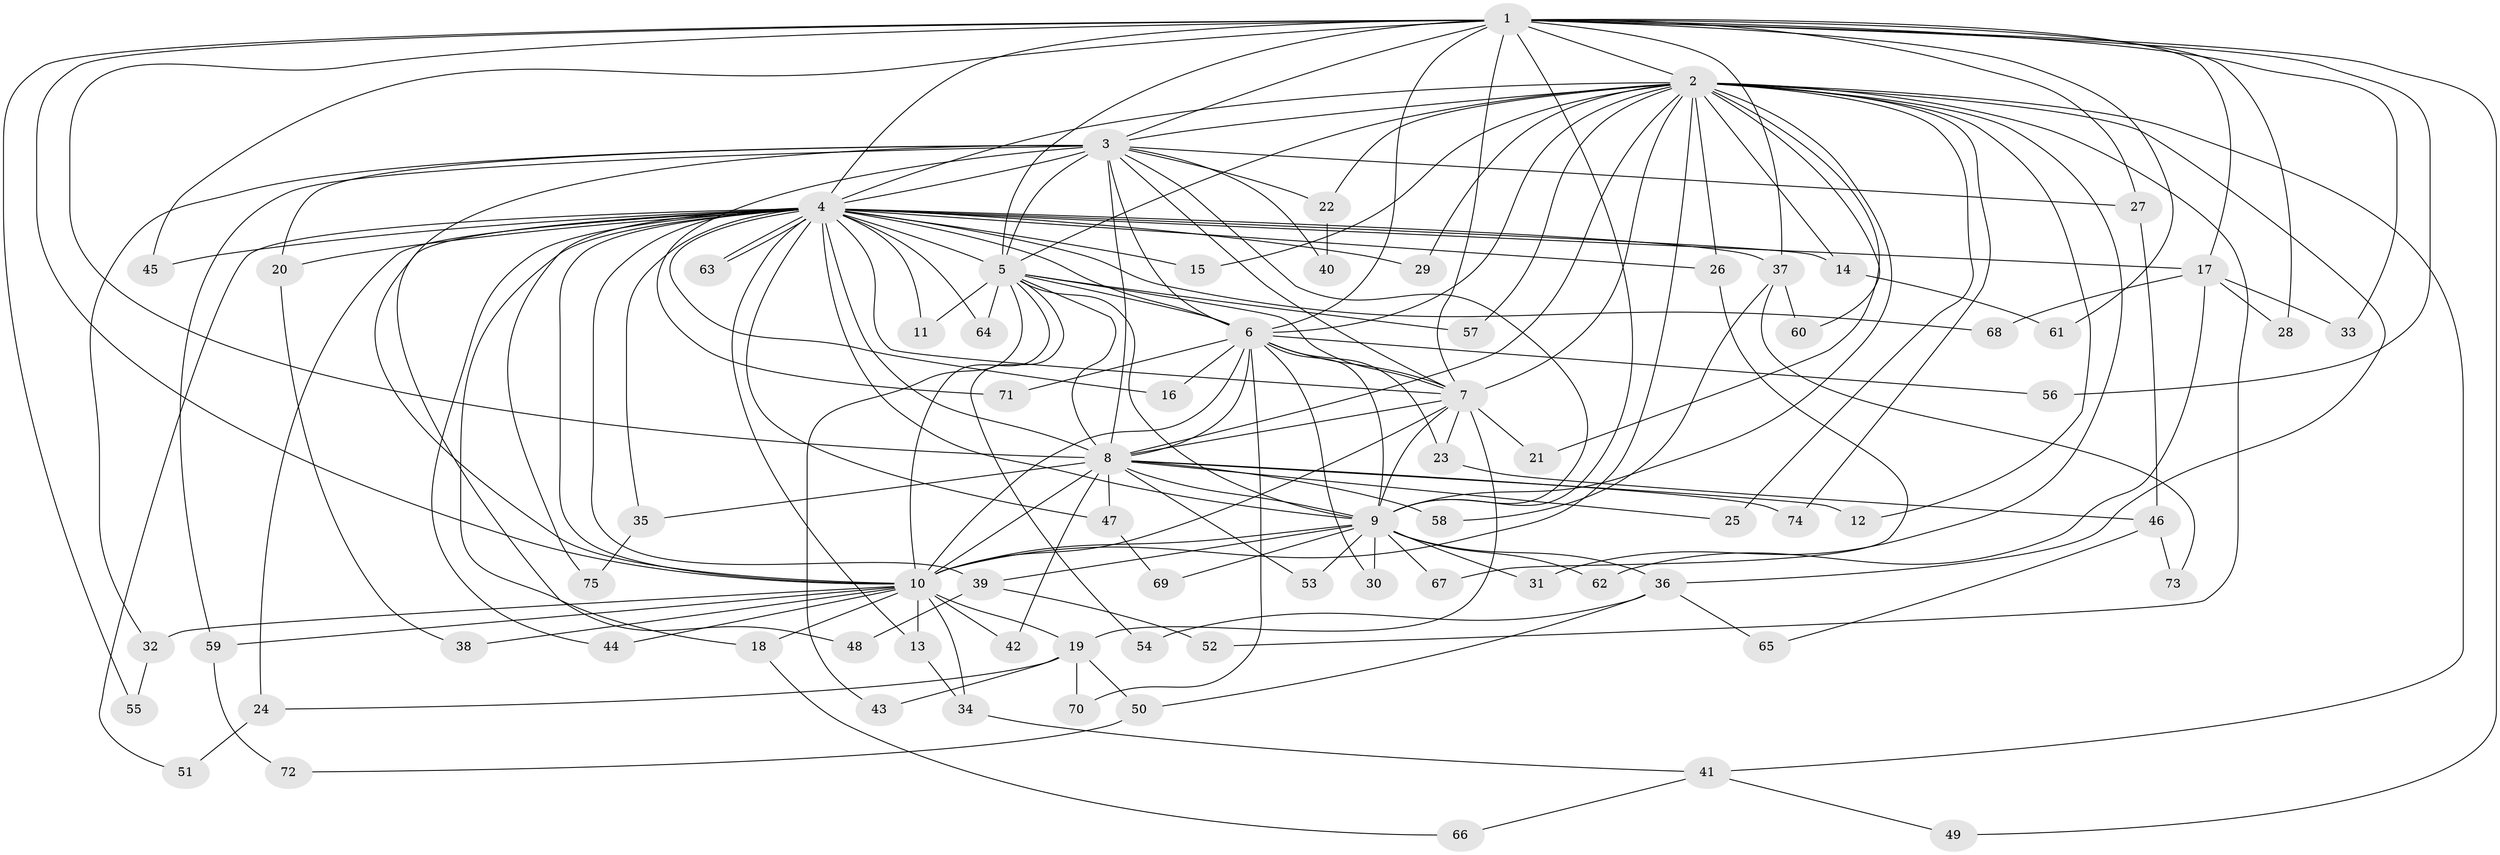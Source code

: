 // coarse degree distribution, {11: 0.13043478260869565, 16: 0.08695652173913043, 9: 0.08695652173913043, 12: 0.043478260869565216, 14: 0.043478260869565216, 4: 0.17391304347826086, 3: 0.17391304347826086, 5: 0.043478260869565216, 6: 0.13043478260869565, 2: 0.08695652173913043}
// Generated by graph-tools (version 1.1) at 2025/49/03/04/25 22:49:25]
// undirected, 75 vertices, 175 edges
graph export_dot {
  node [color=gray90,style=filled];
  1;
  2;
  3;
  4;
  5;
  6;
  7;
  8;
  9;
  10;
  11;
  12;
  13;
  14;
  15;
  16;
  17;
  18;
  19;
  20;
  21;
  22;
  23;
  24;
  25;
  26;
  27;
  28;
  29;
  30;
  31;
  32;
  33;
  34;
  35;
  36;
  37;
  38;
  39;
  40;
  41;
  42;
  43;
  44;
  45;
  46;
  47;
  48;
  49;
  50;
  51;
  52;
  53;
  54;
  55;
  56;
  57;
  58;
  59;
  60;
  61;
  62;
  63;
  64;
  65;
  66;
  67;
  68;
  69;
  70;
  71;
  72;
  73;
  74;
  75;
  1 -- 2;
  1 -- 3;
  1 -- 4;
  1 -- 5;
  1 -- 6;
  1 -- 7;
  1 -- 8;
  1 -- 9;
  1 -- 10;
  1 -- 17;
  1 -- 27;
  1 -- 28;
  1 -- 33;
  1 -- 37;
  1 -- 45;
  1 -- 49;
  1 -- 55;
  1 -- 56;
  1 -- 61;
  2 -- 3;
  2 -- 4;
  2 -- 5;
  2 -- 6;
  2 -- 7;
  2 -- 8;
  2 -- 9;
  2 -- 10;
  2 -- 12;
  2 -- 14;
  2 -- 15;
  2 -- 21;
  2 -- 22;
  2 -- 25;
  2 -- 26;
  2 -- 29;
  2 -- 31;
  2 -- 36;
  2 -- 41;
  2 -- 52;
  2 -- 57;
  2 -- 60;
  2 -- 74;
  3 -- 4;
  3 -- 5;
  3 -- 6;
  3 -- 7;
  3 -- 8;
  3 -- 9;
  3 -- 10;
  3 -- 20;
  3 -- 22;
  3 -- 27;
  3 -- 32;
  3 -- 40;
  3 -- 59;
  3 -- 71;
  4 -- 5;
  4 -- 6;
  4 -- 7;
  4 -- 8;
  4 -- 9;
  4 -- 10;
  4 -- 11;
  4 -- 13;
  4 -- 14;
  4 -- 15;
  4 -- 16;
  4 -- 17;
  4 -- 18;
  4 -- 20;
  4 -- 24;
  4 -- 26;
  4 -- 29;
  4 -- 35;
  4 -- 37;
  4 -- 39;
  4 -- 44;
  4 -- 45;
  4 -- 47;
  4 -- 48;
  4 -- 51;
  4 -- 63;
  4 -- 63;
  4 -- 64;
  4 -- 68;
  4 -- 75;
  5 -- 6;
  5 -- 7;
  5 -- 8;
  5 -- 9;
  5 -- 10;
  5 -- 11;
  5 -- 43;
  5 -- 54;
  5 -- 57;
  5 -- 64;
  6 -- 7;
  6 -- 8;
  6 -- 9;
  6 -- 10;
  6 -- 16;
  6 -- 23;
  6 -- 30;
  6 -- 56;
  6 -- 70;
  6 -- 71;
  7 -- 8;
  7 -- 9;
  7 -- 10;
  7 -- 19;
  7 -- 21;
  7 -- 23;
  8 -- 9;
  8 -- 10;
  8 -- 12;
  8 -- 25;
  8 -- 35;
  8 -- 42;
  8 -- 47;
  8 -- 53;
  8 -- 58;
  8 -- 74;
  9 -- 10;
  9 -- 30;
  9 -- 31;
  9 -- 36;
  9 -- 39;
  9 -- 53;
  9 -- 62;
  9 -- 67;
  9 -- 69;
  10 -- 13;
  10 -- 18;
  10 -- 19;
  10 -- 32;
  10 -- 34;
  10 -- 38;
  10 -- 42;
  10 -- 44;
  10 -- 59;
  13 -- 34;
  14 -- 61;
  17 -- 28;
  17 -- 33;
  17 -- 62;
  17 -- 68;
  18 -- 66;
  19 -- 24;
  19 -- 43;
  19 -- 50;
  19 -- 70;
  20 -- 38;
  22 -- 40;
  23 -- 46;
  24 -- 51;
  26 -- 67;
  27 -- 46;
  32 -- 55;
  34 -- 41;
  35 -- 75;
  36 -- 50;
  36 -- 54;
  36 -- 65;
  37 -- 58;
  37 -- 60;
  37 -- 73;
  39 -- 48;
  39 -- 52;
  41 -- 49;
  41 -- 66;
  46 -- 65;
  46 -- 73;
  47 -- 69;
  50 -- 72;
  59 -- 72;
}
